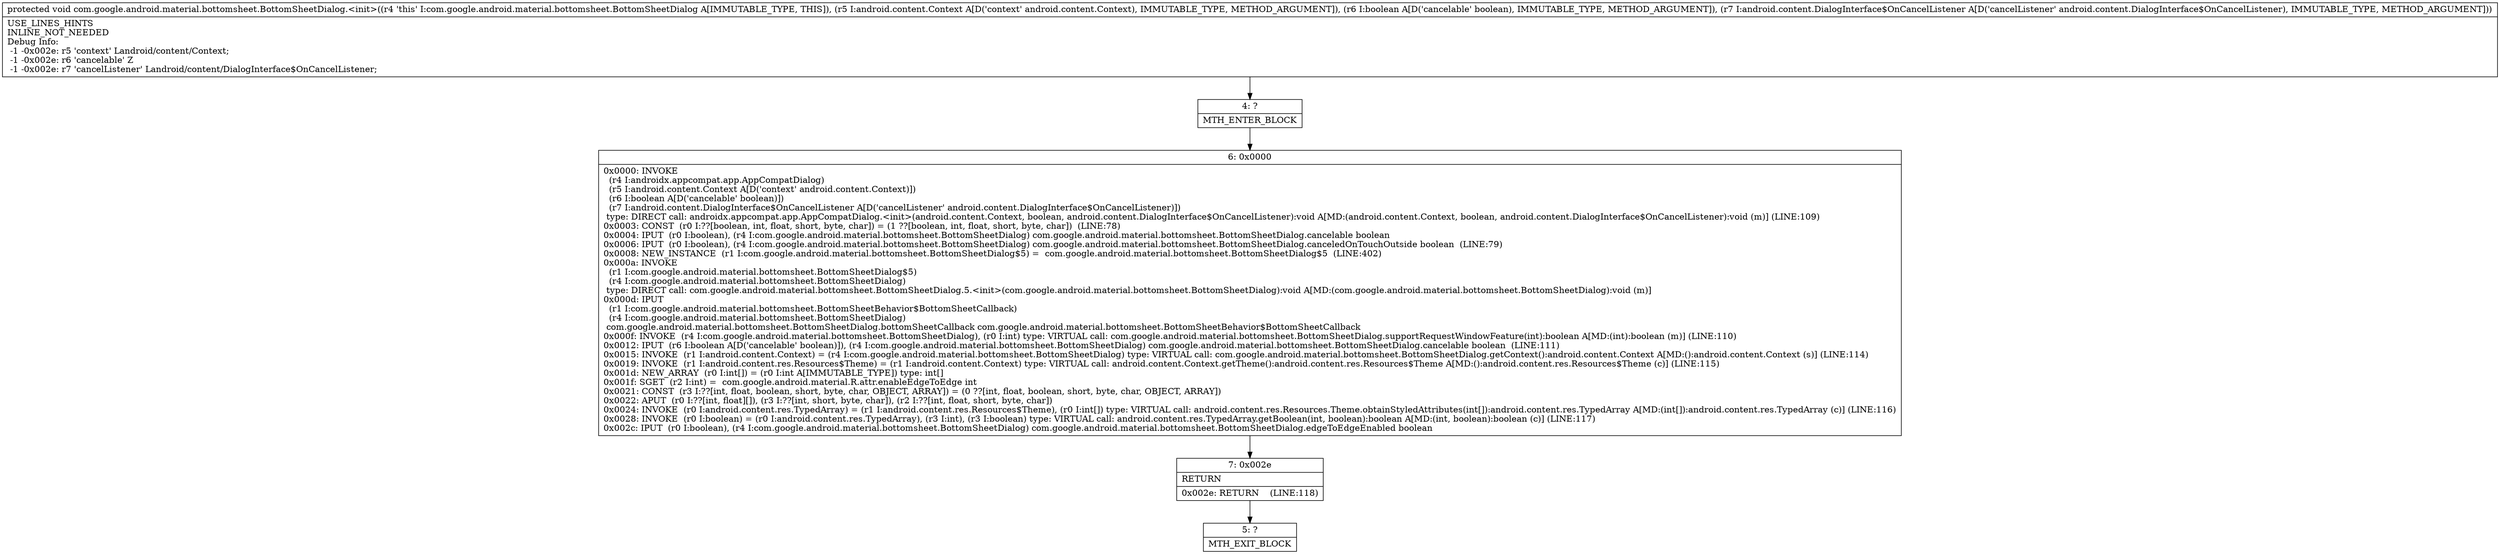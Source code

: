 digraph "CFG forcom.google.android.material.bottomsheet.BottomSheetDialog.\<init\>(Landroid\/content\/Context;ZLandroid\/content\/DialogInterface$OnCancelListener;)V" {
Node_4 [shape=record,label="{4\:\ ?|MTH_ENTER_BLOCK\l}"];
Node_6 [shape=record,label="{6\:\ 0x0000|0x0000: INVOKE  \l  (r4 I:androidx.appcompat.app.AppCompatDialog)\l  (r5 I:android.content.Context A[D('context' android.content.Context)])\l  (r6 I:boolean A[D('cancelable' boolean)])\l  (r7 I:android.content.DialogInterface$OnCancelListener A[D('cancelListener' android.content.DialogInterface$OnCancelListener)])\l type: DIRECT call: androidx.appcompat.app.AppCompatDialog.\<init\>(android.content.Context, boolean, android.content.DialogInterface$OnCancelListener):void A[MD:(android.content.Context, boolean, android.content.DialogInterface$OnCancelListener):void (m)] (LINE:109)\l0x0003: CONST  (r0 I:??[boolean, int, float, short, byte, char]) = (1 ??[boolean, int, float, short, byte, char])  (LINE:78)\l0x0004: IPUT  (r0 I:boolean), (r4 I:com.google.android.material.bottomsheet.BottomSheetDialog) com.google.android.material.bottomsheet.BottomSheetDialog.cancelable boolean \l0x0006: IPUT  (r0 I:boolean), (r4 I:com.google.android.material.bottomsheet.BottomSheetDialog) com.google.android.material.bottomsheet.BottomSheetDialog.canceledOnTouchOutside boolean  (LINE:79)\l0x0008: NEW_INSTANCE  (r1 I:com.google.android.material.bottomsheet.BottomSheetDialog$5) =  com.google.android.material.bottomsheet.BottomSheetDialog$5  (LINE:402)\l0x000a: INVOKE  \l  (r1 I:com.google.android.material.bottomsheet.BottomSheetDialog$5)\l  (r4 I:com.google.android.material.bottomsheet.BottomSheetDialog)\l type: DIRECT call: com.google.android.material.bottomsheet.BottomSheetDialog.5.\<init\>(com.google.android.material.bottomsheet.BottomSheetDialog):void A[MD:(com.google.android.material.bottomsheet.BottomSheetDialog):void (m)]\l0x000d: IPUT  \l  (r1 I:com.google.android.material.bottomsheet.BottomSheetBehavior$BottomSheetCallback)\l  (r4 I:com.google.android.material.bottomsheet.BottomSheetDialog)\l com.google.android.material.bottomsheet.BottomSheetDialog.bottomSheetCallback com.google.android.material.bottomsheet.BottomSheetBehavior$BottomSheetCallback \l0x000f: INVOKE  (r4 I:com.google.android.material.bottomsheet.BottomSheetDialog), (r0 I:int) type: VIRTUAL call: com.google.android.material.bottomsheet.BottomSheetDialog.supportRequestWindowFeature(int):boolean A[MD:(int):boolean (m)] (LINE:110)\l0x0012: IPUT  (r6 I:boolean A[D('cancelable' boolean)]), (r4 I:com.google.android.material.bottomsheet.BottomSheetDialog) com.google.android.material.bottomsheet.BottomSheetDialog.cancelable boolean  (LINE:111)\l0x0015: INVOKE  (r1 I:android.content.Context) = (r4 I:com.google.android.material.bottomsheet.BottomSheetDialog) type: VIRTUAL call: com.google.android.material.bottomsheet.BottomSheetDialog.getContext():android.content.Context A[MD:():android.content.Context (s)] (LINE:114)\l0x0019: INVOKE  (r1 I:android.content.res.Resources$Theme) = (r1 I:android.content.Context) type: VIRTUAL call: android.content.Context.getTheme():android.content.res.Resources$Theme A[MD:():android.content.res.Resources$Theme (c)] (LINE:115)\l0x001d: NEW_ARRAY  (r0 I:int[]) = (r0 I:int A[IMMUTABLE_TYPE]) type: int[] \l0x001f: SGET  (r2 I:int) =  com.google.android.material.R.attr.enableEdgeToEdge int \l0x0021: CONST  (r3 I:??[int, float, boolean, short, byte, char, OBJECT, ARRAY]) = (0 ??[int, float, boolean, short, byte, char, OBJECT, ARRAY]) \l0x0022: APUT  (r0 I:??[int, float][]), (r3 I:??[int, short, byte, char]), (r2 I:??[int, float, short, byte, char]) \l0x0024: INVOKE  (r0 I:android.content.res.TypedArray) = (r1 I:android.content.res.Resources$Theme), (r0 I:int[]) type: VIRTUAL call: android.content.res.Resources.Theme.obtainStyledAttributes(int[]):android.content.res.TypedArray A[MD:(int[]):android.content.res.TypedArray (c)] (LINE:116)\l0x0028: INVOKE  (r0 I:boolean) = (r0 I:android.content.res.TypedArray), (r3 I:int), (r3 I:boolean) type: VIRTUAL call: android.content.res.TypedArray.getBoolean(int, boolean):boolean A[MD:(int, boolean):boolean (c)] (LINE:117)\l0x002c: IPUT  (r0 I:boolean), (r4 I:com.google.android.material.bottomsheet.BottomSheetDialog) com.google.android.material.bottomsheet.BottomSheetDialog.edgeToEdgeEnabled boolean \l}"];
Node_7 [shape=record,label="{7\:\ 0x002e|RETURN\l|0x002e: RETURN    (LINE:118)\l}"];
Node_5 [shape=record,label="{5\:\ ?|MTH_EXIT_BLOCK\l}"];
MethodNode[shape=record,label="{protected void com.google.android.material.bottomsheet.BottomSheetDialog.\<init\>((r4 'this' I:com.google.android.material.bottomsheet.BottomSheetDialog A[IMMUTABLE_TYPE, THIS]), (r5 I:android.content.Context A[D('context' android.content.Context), IMMUTABLE_TYPE, METHOD_ARGUMENT]), (r6 I:boolean A[D('cancelable' boolean), IMMUTABLE_TYPE, METHOD_ARGUMENT]), (r7 I:android.content.DialogInterface$OnCancelListener A[D('cancelListener' android.content.DialogInterface$OnCancelListener), IMMUTABLE_TYPE, METHOD_ARGUMENT]))  | USE_LINES_HINTS\lINLINE_NOT_NEEDED\lDebug Info:\l  \-1 \-0x002e: r5 'context' Landroid\/content\/Context;\l  \-1 \-0x002e: r6 'cancelable' Z\l  \-1 \-0x002e: r7 'cancelListener' Landroid\/content\/DialogInterface$OnCancelListener;\l}"];
MethodNode -> Node_4;Node_4 -> Node_6;
Node_6 -> Node_7;
Node_7 -> Node_5;
}


